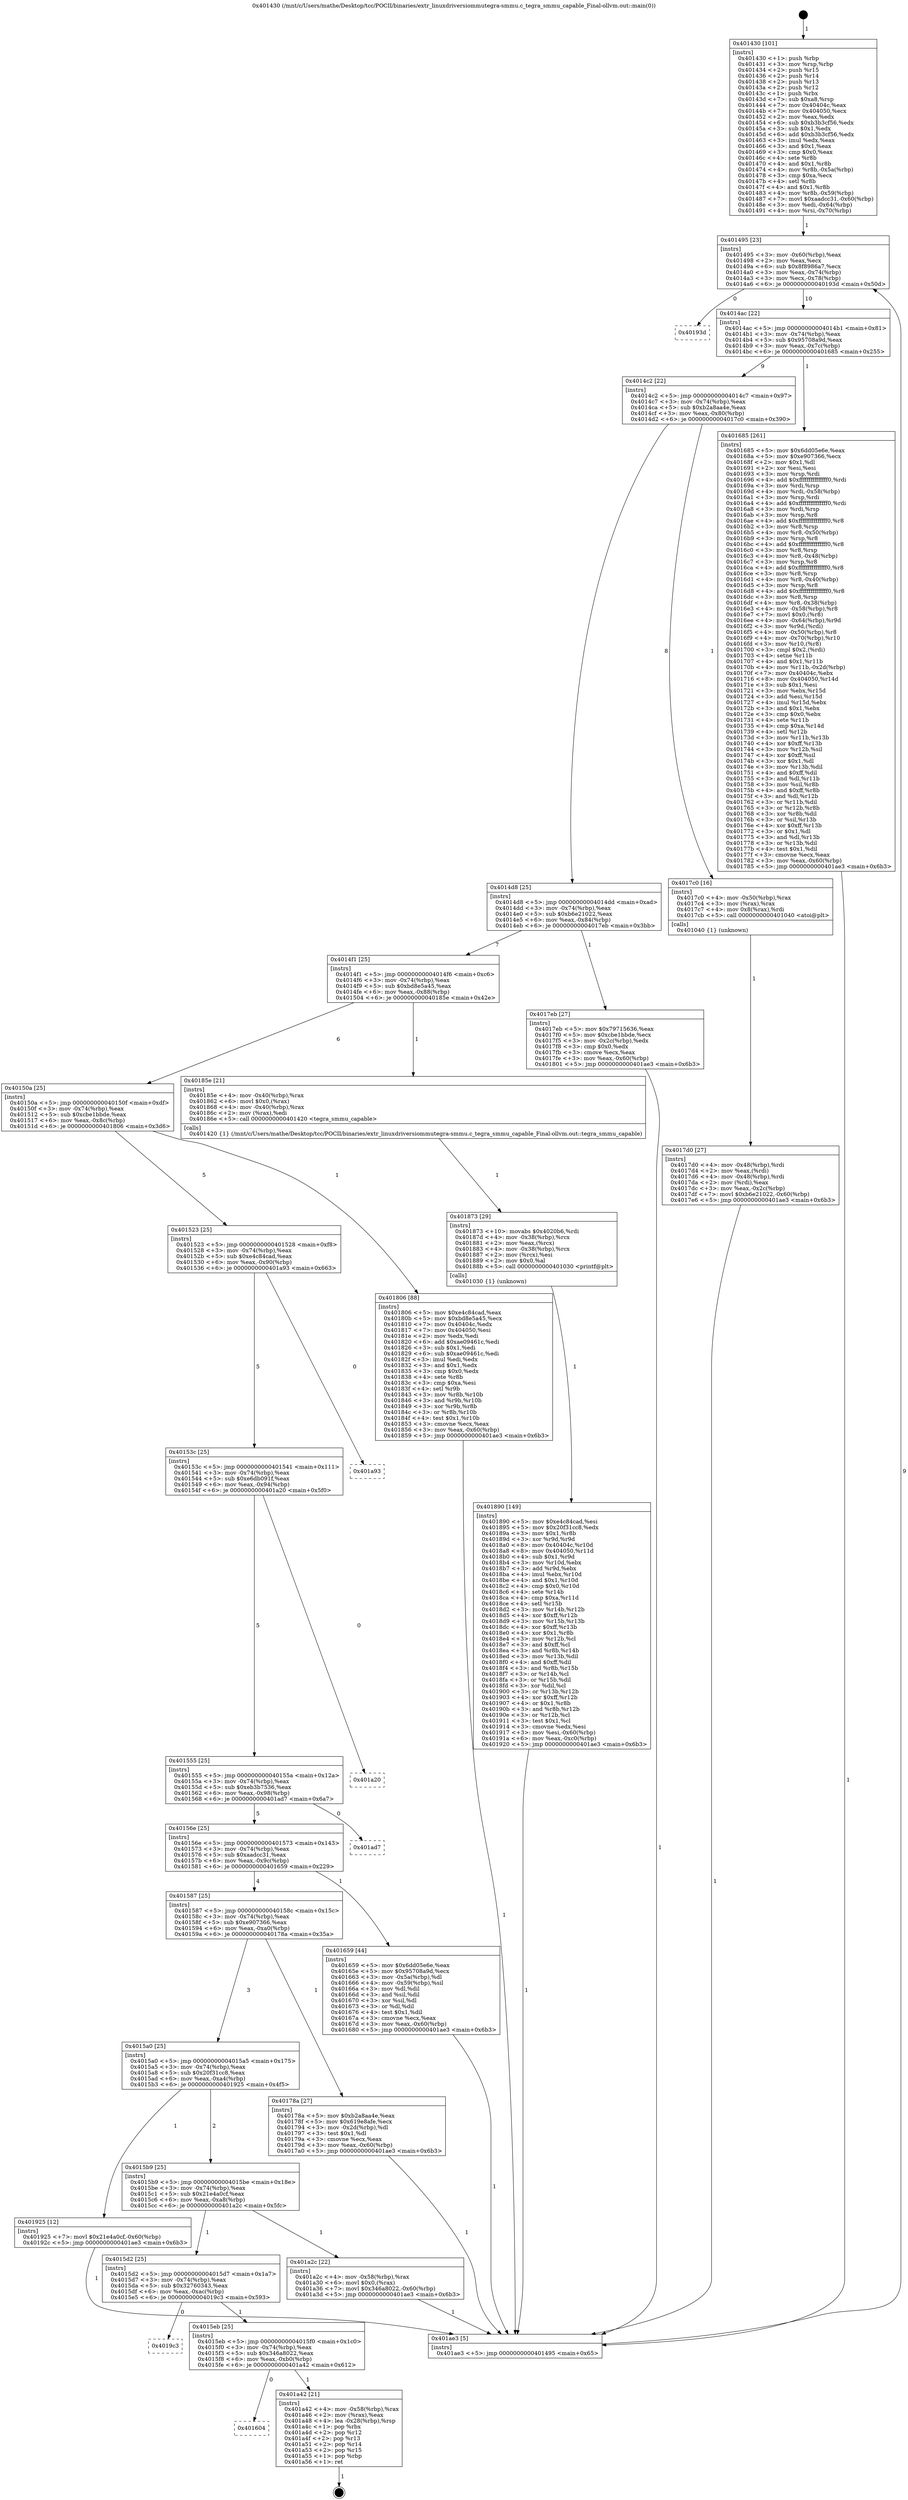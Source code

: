 digraph "0x401430" {
  label = "0x401430 (/mnt/c/Users/mathe/Desktop/tcc/POCII/binaries/extr_linuxdriversiommutegra-smmu.c_tegra_smmu_capable_Final-ollvm.out::main(0))"
  labelloc = "t"
  node[shape=record]

  Entry [label="",width=0.3,height=0.3,shape=circle,fillcolor=black,style=filled]
  "0x401495" [label="{
     0x401495 [23]\l
     | [instrs]\l
     &nbsp;&nbsp;0x401495 \<+3\>: mov -0x60(%rbp),%eax\l
     &nbsp;&nbsp;0x401498 \<+2\>: mov %eax,%ecx\l
     &nbsp;&nbsp;0x40149a \<+6\>: sub $0x8f8986a7,%ecx\l
     &nbsp;&nbsp;0x4014a0 \<+3\>: mov %eax,-0x74(%rbp)\l
     &nbsp;&nbsp;0x4014a3 \<+3\>: mov %ecx,-0x78(%rbp)\l
     &nbsp;&nbsp;0x4014a6 \<+6\>: je 000000000040193d \<main+0x50d\>\l
  }"]
  "0x40193d" [label="{
     0x40193d\l
  }", style=dashed]
  "0x4014ac" [label="{
     0x4014ac [22]\l
     | [instrs]\l
     &nbsp;&nbsp;0x4014ac \<+5\>: jmp 00000000004014b1 \<main+0x81\>\l
     &nbsp;&nbsp;0x4014b1 \<+3\>: mov -0x74(%rbp),%eax\l
     &nbsp;&nbsp;0x4014b4 \<+5\>: sub $0x95708a9d,%eax\l
     &nbsp;&nbsp;0x4014b9 \<+3\>: mov %eax,-0x7c(%rbp)\l
     &nbsp;&nbsp;0x4014bc \<+6\>: je 0000000000401685 \<main+0x255\>\l
  }"]
  Exit [label="",width=0.3,height=0.3,shape=circle,fillcolor=black,style=filled,peripheries=2]
  "0x401685" [label="{
     0x401685 [261]\l
     | [instrs]\l
     &nbsp;&nbsp;0x401685 \<+5\>: mov $0x6dd05e6e,%eax\l
     &nbsp;&nbsp;0x40168a \<+5\>: mov $0xe907366,%ecx\l
     &nbsp;&nbsp;0x40168f \<+2\>: mov $0x1,%dl\l
     &nbsp;&nbsp;0x401691 \<+2\>: xor %esi,%esi\l
     &nbsp;&nbsp;0x401693 \<+3\>: mov %rsp,%rdi\l
     &nbsp;&nbsp;0x401696 \<+4\>: add $0xfffffffffffffff0,%rdi\l
     &nbsp;&nbsp;0x40169a \<+3\>: mov %rdi,%rsp\l
     &nbsp;&nbsp;0x40169d \<+4\>: mov %rdi,-0x58(%rbp)\l
     &nbsp;&nbsp;0x4016a1 \<+3\>: mov %rsp,%rdi\l
     &nbsp;&nbsp;0x4016a4 \<+4\>: add $0xfffffffffffffff0,%rdi\l
     &nbsp;&nbsp;0x4016a8 \<+3\>: mov %rdi,%rsp\l
     &nbsp;&nbsp;0x4016ab \<+3\>: mov %rsp,%r8\l
     &nbsp;&nbsp;0x4016ae \<+4\>: add $0xfffffffffffffff0,%r8\l
     &nbsp;&nbsp;0x4016b2 \<+3\>: mov %r8,%rsp\l
     &nbsp;&nbsp;0x4016b5 \<+4\>: mov %r8,-0x50(%rbp)\l
     &nbsp;&nbsp;0x4016b9 \<+3\>: mov %rsp,%r8\l
     &nbsp;&nbsp;0x4016bc \<+4\>: add $0xfffffffffffffff0,%r8\l
     &nbsp;&nbsp;0x4016c0 \<+3\>: mov %r8,%rsp\l
     &nbsp;&nbsp;0x4016c3 \<+4\>: mov %r8,-0x48(%rbp)\l
     &nbsp;&nbsp;0x4016c7 \<+3\>: mov %rsp,%r8\l
     &nbsp;&nbsp;0x4016ca \<+4\>: add $0xfffffffffffffff0,%r8\l
     &nbsp;&nbsp;0x4016ce \<+3\>: mov %r8,%rsp\l
     &nbsp;&nbsp;0x4016d1 \<+4\>: mov %r8,-0x40(%rbp)\l
     &nbsp;&nbsp;0x4016d5 \<+3\>: mov %rsp,%r8\l
     &nbsp;&nbsp;0x4016d8 \<+4\>: add $0xfffffffffffffff0,%r8\l
     &nbsp;&nbsp;0x4016dc \<+3\>: mov %r8,%rsp\l
     &nbsp;&nbsp;0x4016df \<+4\>: mov %r8,-0x38(%rbp)\l
     &nbsp;&nbsp;0x4016e3 \<+4\>: mov -0x58(%rbp),%r8\l
     &nbsp;&nbsp;0x4016e7 \<+7\>: movl $0x0,(%r8)\l
     &nbsp;&nbsp;0x4016ee \<+4\>: mov -0x64(%rbp),%r9d\l
     &nbsp;&nbsp;0x4016f2 \<+3\>: mov %r9d,(%rdi)\l
     &nbsp;&nbsp;0x4016f5 \<+4\>: mov -0x50(%rbp),%r8\l
     &nbsp;&nbsp;0x4016f9 \<+4\>: mov -0x70(%rbp),%r10\l
     &nbsp;&nbsp;0x4016fd \<+3\>: mov %r10,(%r8)\l
     &nbsp;&nbsp;0x401700 \<+3\>: cmpl $0x2,(%rdi)\l
     &nbsp;&nbsp;0x401703 \<+4\>: setne %r11b\l
     &nbsp;&nbsp;0x401707 \<+4\>: and $0x1,%r11b\l
     &nbsp;&nbsp;0x40170b \<+4\>: mov %r11b,-0x2d(%rbp)\l
     &nbsp;&nbsp;0x40170f \<+7\>: mov 0x40404c,%ebx\l
     &nbsp;&nbsp;0x401716 \<+8\>: mov 0x404050,%r14d\l
     &nbsp;&nbsp;0x40171e \<+3\>: sub $0x1,%esi\l
     &nbsp;&nbsp;0x401721 \<+3\>: mov %ebx,%r15d\l
     &nbsp;&nbsp;0x401724 \<+3\>: add %esi,%r15d\l
     &nbsp;&nbsp;0x401727 \<+4\>: imul %r15d,%ebx\l
     &nbsp;&nbsp;0x40172b \<+3\>: and $0x1,%ebx\l
     &nbsp;&nbsp;0x40172e \<+3\>: cmp $0x0,%ebx\l
     &nbsp;&nbsp;0x401731 \<+4\>: sete %r11b\l
     &nbsp;&nbsp;0x401735 \<+4\>: cmp $0xa,%r14d\l
     &nbsp;&nbsp;0x401739 \<+4\>: setl %r12b\l
     &nbsp;&nbsp;0x40173d \<+3\>: mov %r11b,%r13b\l
     &nbsp;&nbsp;0x401740 \<+4\>: xor $0xff,%r13b\l
     &nbsp;&nbsp;0x401744 \<+3\>: mov %r12b,%sil\l
     &nbsp;&nbsp;0x401747 \<+4\>: xor $0xff,%sil\l
     &nbsp;&nbsp;0x40174b \<+3\>: xor $0x1,%dl\l
     &nbsp;&nbsp;0x40174e \<+3\>: mov %r13b,%dil\l
     &nbsp;&nbsp;0x401751 \<+4\>: and $0xff,%dil\l
     &nbsp;&nbsp;0x401755 \<+3\>: and %dl,%r11b\l
     &nbsp;&nbsp;0x401758 \<+3\>: mov %sil,%r8b\l
     &nbsp;&nbsp;0x40175b \<+4\>: and $0xff,%r8b\l
     &nbsp;&nbsp;0x40175f \<+3\>: and %dl,%r12b\l
     &nbsp;&nbsp;0x401762 \<+3\>: or %r11b,%dil\l
     &nbsp;&nbsp;0x401765 \<+3\>: or %r12b,%r8b\l
     &nbsp;&nbsp;0x401768 \<+3\>: xor %r8b,%dil\l
     &nbsp;&nbsp;0x40176b \<+3\>: or %sil,%r13b\l
     &nbsp;&nbsp;0x40176e \<+4\>: xor $0xff,%r13b\l
     &nbsp;&nbsp;0x401772 \<+3\>: or $0x1,%dl\l
     &nbsp;&nbsp;0x401775 \<+3\>: and %dl,%r13b\l
     &nbsp;&nbsp;0x401778 \<+3\>: or %r13b,%dil\l
     &nbsp;&nbsp;0x40177b \<+4\>: test $0x1,%dil\l
     &nbsp;&nbsp;0x40177f \<+3\>: cmovne %ecx,%eax\l
     &nbsp;&nbsp;0x401782 \<+3\>: mov %eax,-0x60(%rbp)\l
     &nbsp;&nbsp;0x401785 \<+5\>: jmp 0000000000401ae3 \<main+0x6b3\>\l
  }"]
  "0x4014c2" [label="{
     0x4014c2 [22]\l
     | [instrs]\l
     &nbsp;&nbsp;0x4014c2 \<+5\>: jmp 00000000004014c7 \<main+0x97\>\l
     &nbsp;&nbsp;0x4014c7 \<+3\>: mov -0x74(%rbp),%eax\l
     &nbsp;&nbsp;0x4014ca \<+5\>: sub $0xb2a8aa4e,%eax\l
     &nbsp;&nbsp;0x4014cf \<+3\>: mov %eax,-0x80(%rbp)\l
     &nbsp;&nbsp;0x4014d2 \<+6\>: je 00000000004017c0 \<main+0x390\>\l
  }"]
  "0x401604" [label="{
     0x401604\l
  }", style=dashed]
  "0x4017c0" [label="{
     0x4017c0 [16]\l
     | [instrs]\l
     &nbsp;&nbsp;0x4017c0 \<+4\>: mov -0x50(%rbp),%rax\l
     &nbsp;&nbsp;0x4017c4 \<+3\>: mov (%rax),%rax\l
     &nbsp;&nbsp;0x4017c7 \<+4\>: mov 0x8(%rax),%rdi\l
     &nbsp;&nbsp;0x4017cb \<+5\>: call 0000000000401040 \<atoi@plt\>\l
     | [calls]\l
     &nbsp;&nbsp;0x401040 \{1\} (unknown)\l
  }"]
  "0x4014d8" [label="{
     0x4014d8 [25]\l
     | [instrs]\l
     &nbsp;&nbsp;0x4014d8 \<+5\>: jmp 00000000004014dd \<main+0xad\>\l
     &nbsp;&nbsp;0x4014dd \<+3\>: mov -0x74(%rbp),%eax\l
     &nbsp;&nbsp;0x4014e0 \<+5\>: sub $0xb6e21022,%eax\l
     &nbsp;&nbsp;0x4014e5 \<+6\>: mov %eax,-0x84(%rbp)\l
     &nbsp;&nbsp;0x4014eb \<+6\>: je 00000000004017eb \<main+0x3bb\>\l
  }"]
  "0x401a42" [label="{
     0x401a42 [21]\l
     | [instrs]\l
     &nbsp;&nbsp;0x401a42 \<+4\>: mov -0x58(%rbp),%rax\l
     &nbsp;&nbsp;0x401a46 \<+2\>: mov (%rax),%eax\l
     &nbsp;&nbsp;0x401a48 \<+4\>: lea -0x28(%rbp),%rsp\l
     &nbsp;&nbsp;0x401a4c \<+1\>: pop %rbx\l
     &nbsp;&nbsp;0x401a4d \<+2\>: pop %r12\l
     &nbsp;&nbsp;0x401a4f \<+2\>: pop %r13\l
     &nbsp;&nbsp;0x401a51 \<+2\>: pop %r14\l
     &nbsp;&nbsp;0x401a53 \<+2\>: pop %r15\l
     &nbsp;&nbsp;0x401a55 \<+1\>: pop %rbp\l
     &nbsp;&nbsp;0x401a56 \<+1\>: ret\l
  }"]
  "0x4017eb" [label="{
     0x4017eb [27]\l
     | [instrs]\l
     &nbsp;&nbsp;0x4017eb \<+5\>: mov $0x79715636,%eax\l
     &nbsp;&nbsp;0x4017f0 \<+5\>: mov $0xcbe1bbde,%ecx\l
     &nbsp;&nbsp;0x4017f5 \<+3\>: mov -0x2c(%rbp),%edx\l
     &nbsp;&nbsp;0x4017f8 \<+3\>: cmp $0x0,%edx\l
     &nbsp;&nbsp;0x4017fb \<+3\>: cmove %ecx,%eax\l
     &nbsp;&nbsp;0x4017fe \<+3\>: mov %eax,-0x60(%rbp)\l
     &nbsp;&nbsp;0x401801 \<+5\>: jmp 0000000000401ae3 \<main+0x6b3\>\l
  }"]
  "0x4014f1" [label="{
     0x4014f1 [25]\l
     | [instrs]\l
     &nbsp;&nbsp;0x4014f1 \<+5\>: jmp 00000000004014f6 \<main+0xc6\>\l
     &nbsp;&nbsp;0x4014f6 \<+3\>: mov -0x74(%rbp),%eax\l
     &nbsp;&nbsp;0x4014f9 \<+5\>: sub $0xbd8e5a45,%eax\l
     &nbsp;&nbsp;0x4014fe \<+6\>: mov %eax,-0x88(%rbp)\l
     &nbsp;&nbsp;0x401504 \<+6\>: je 000000000040185e \<main+0x42e\>\l
  }"]
  "0x4015eb" [label="{
     0x4015eb [25]\l
     | [instrs]\l
     &nbsp;&nbsp;0x4015eb \<+5\>: jmp 00000000004015f0 \<main+0x1c0\>\l
     &nbsp;&nbsp;0x4015f0 \<+3\>: mov -0x74(%rbp),%eax\l
     &nbsp;&nbsp;0x4015f3 \<+5\>: sub $0x346a8022,%eax\l
     &nbsp;&nbsp;0x4015f8 \<+6\>: mov %eax,-0xb0(%rbp)\l
     &nbsp;&nbsp;0x4015fe \<+6\>: je 0000000000401a42 \<main+0x612\>\l
  }"]
  "0x40185e" [label="{
     0x40185e [21]\l
     | [instrs]\l
     &nbsp;&nbsp;0x40185e \<+4\>: mov -0x40(%rbp),%rax\l
     &nbsp;&nbsp;0x401862 \<+6\>: movl $0x0,(%rax)\l
     &nbsp;&nbsp;0x401868 \<+4\>: mov -0x40(%rbp),%rax\l
     &nbsp;&nbsp;0x40186c \<+2\>: mov (%rax),%edi\l
     &nbsp;&nbsp;0x40186e \<+5\>: call 0000000000401420 \<tegra_smmu_capable\>\l
     | [calls]\l
     &nbsp;&nbsp;0x401420 \{1\} (/mnt/c/Users/mathe/Desktop/tcc/POCII/binaries/extr_linuxdriversiommutegra-smmu.c_tegra_smmu_capable_Final-ollvm.out::tegra_smmu_capable)\l
  }"]
  "0x40150a" [label="{
     0x40150a [25]\l
     | [instrs]\l
     &nbsp;&nbsp;0x40150a \<+5\>: jmp 000000000040150f \<main+0xdf\>\l
     &nbsp;&nbsp;0x40150f \<+3\>: mov -0x74(%rbp),%eax\l
     &nbsp;&nbsp;0x401512 \<+5\>: sub $0xcbe1bbde,%eax\l
     &nbsp;&nbsp;0x401517 \<+6\>: mov %eax,-0x8c(%rbp)\l
     &nbsp;&nbsp;0x40151d \<+6\>: je 0000000000401806 \<main+0x3d6\>\l
  }"]
  "0x4019c3" [label="{
     0x4019c3\l
  }", style=dashed]
  "0x401806" [label="{
     0x401806 [88]\l
     | [instrs]\l
     &nbsp;&nbsp;0x401806 \<+5\>: mov $0xe4c84cad,%eax\l
     &nbsp;&nbsp;0x40180b \<+5\>: mov $0xbd8e5a45,%ecx\l
     &nbsp;&nbsp;0x401810 \<+7\>: mov 0x40404c,%edx\l
     &nbsp;&nbsp;0x401817 \<+7\>: mov 0x404050,%esi\l
     &nbsp;&nbsp;0x40181e \<+2\>: mov %edx,%edi\l
     &nbsp;&nbsp;0x401820 \<+6\>: add $0xae09461c,%edi\l
     &nbsp;&nbsp;0x401826 \<+3\>: sub $0x1,%edi\l
     &nbsp;&nbsp;0x401829 \<+6\>: sub $0xae09461c,%edi\l
     &nbsp;&nbsp;0x40182f \<+3\>: imul %edi,%edx\l
     &nbsp;&nbsp;0x401832 \<+3\>: and $0x1,%edx\l
     &nbsp;&nbsp;0x401835 \<+3\>: cmp $0x0,%edx\l
     &nbsp;&nbsp;0x401838 \<+4\>: sete %r8b\l
     &nbsp;&nbsp;0x40183c \<+3\>: cmp $0xa,%esi\l
     &nbsp;&nbsp;0x40183f \<+4\>: setl %r9b\l
     &nbsp;&nbsp;0x401843 \<+3\>: mov %r8b,%r10b\l
     &nbsp;&nbsp;0x401846 \<+3\>: and %r9b,%r10b\l
     &nbsp;&nbsp;0x401849 \<+3\>: xor %r9b,%r8b\l
     &nbsp;&nbsp;0x40184c \<+3\>: or %r8b,%r10b\l
     &nbsp;&nbsp;0x40184f \<+4\>: test $0x1,%r10b\l
     &nbsp;&nbsp;0x401853 \<+3\>: cmovne %ecx,%eax\l
     &nbsp;&nbsp;0x401856 \<+3\>: mov %eax,-0x60(%rbp)\l
     &nbsp;&nbsp;0x401859 \<+5\>: jmp 0000000000401ae3 \<main+0x6b3\>\l
  }"]
  "0x401523" [label="{
     0x401523 [25]\l
     | [instrs]\l
     &nbsp;&nbsp;0x401523 \<+5\>: jmp 0000000000401528 \<main+0xf8\>\l
     &nbsp;&nbsp;0x401528 \<+3\>: mov -0x74(%rbp),%eax\l
     &nbsp;&nbsp;0x40152b \<+5\>: sub $0xe4c84cad,%eax\l
     &nbsp;&nbsp;0x401530 \<+6\>: mov %eax,-0x90(%rbp)\l
     &nbsp;&nbsp;0x401536 \<+6\>: je 0000000000401a93 \<main+0x663\>\l
  }"]
  "0x4015d2" [label="{
     0x4015d2 [25]\l
     | [instrs]\l
     &nbsp;&nbsp;0x4015d2 \<+5\>: jmp 00000000004015d7 \<main+0x1a7\>\l
     &nbsp;&nbsp;0x4015d7 \<+3\>: mov -0x74(%rbp),%eax\l
     &nbsp;&nbsp;0x4015da \<+5\>: sub $0x32760343,%eax\l
     &nbsp;&nbsp;0x4015df \<+6\>: mov %eax,-0xac(%rbp)\l
     &nbsp;&nbsp;0x4015e5 \<+6\>: je 00000000004019c3 \<main+0x593\>\l
  }"]
  "0x401a93" [label="{
     0x401a93\l
  }", style=dashed]
  "0x40153c" [label="{
     0x40153c [25]\l
     | [instrs]\l
     &nbsp;&nbsp;0x40153c \<+5\>: jmp 0000000000401541 \<main+0x111\>\l
     &nbsp;&nbsp;0x401541 \<+3\>: mov -0x74(%rbp),%eax\l
     &nbsp;&nbsp;0x401544 \<+5\>: sub $0xe6db091f,%eax\l
     &nbsp;&nbsp;0x401549 \<+6\>: mov %eax,-0x94(%rbp)\l
     &nbsp;&nbsp;0x40154f \<+6\>: je 0000000000401a20 \<main+0x5f0\>\l
  }"]
  "0x401a2c" [label="{
     0x401a2c [22]\l
     | [instrs]\l
     &nbsp;&nbsp;0x401a2c \<+4\>: mov -0x58(%rbp),%rax\l
     &nbsp;&nbsp;0x401a30 \<+6\>: movl $0x0,(%rax)\l
     &nbsp;&nbsp;0x401a36 \<+7\>: movl $0x346a8022,-0x60(%rbp)\l
     &nbsp;&nbsp;0x401a3d \<+5\>: jmp 0000000000401ae3 \<main+0x6b3\>\l
  }"]
  "0x401a20" [label="{
     0x401a20\l
  }", style=dashed]
  "0x401555" [label="{
     0x401555 [25]\l
     | [instrs]\l
     &nbsp;&nbsp;0x401555 \<+5\>: jmp 000000000040155a \<main+0x12a\>\l
     &nbsp;&nbsp;0x40155a \<+3\>: mov -0x74(%rbp),%eax\l
     &nbsp;&nbsp;0x40155d \<+5\>: sub $0xeb3b7536,%eax\l
     &nbsp;&nbsp;0x401562 \<+6\>: mov %eax,-0x98(%rbp)\l
     &nbsp;&nbsp;0x401568 \<+6\>: je 0000000000401ad7 \<main+0x6a7\>\l
  }"]
  "0x4015b9" [label="{
     0x4015b9 [25]\l
     | [instrs]\l
     &nbsp;&nbsp;0x4015b9 \<+5\>: jmp 00000000004015be \<main+0x18e\>\l
     &nbsp;&nbsp;0x4015be \<+3\>: mov -0x74(%rbp),%eax\l
     &nbsp;&nbsp;0x4015c1 \<+5\>: sub $0x21e4a0cf,%eax\l
     &nbsp;&nbsp;0x4015c6 \<+6\>: mov %eax,-0xa8(%rbp)\l
     &nbsp;&nbsp;0x4015cc \<+6\>: je 0000000000401a2c \<main+0x5fc\>\l
  }"]
  "0x401ad7" [label="{
     0x401ad7\l
  }", style=dashed]
  "0x40156e" [label="{
     0x40156e [25]\l
     | [instrs]\l
     &nbsp;&nbsp;0x40156e \<+5\>: jmp 0000000000401573 \<main+0x143\>\l
     &nbsp;&nbsp;0x401573 \<+3\>: mov -0x74(%rbp),%eax\l
     &nbsp;&nbsp;0x401576 \<+5\>: sub $0xaadcc31,%eax\l
     &nbsp;&nbsp;0x40157b \<+6\>: mov %eax,-0x9c(%rbp)\l
     &nbsp;&nbsp;0x401581 \<+6\>: je 0000000000401659 \<main+0x229\>\l
  }"]
  "0x401925" [label="{
     0x401925 [12]\l
     | [instrs]\l
     &nbsp;&nbsp;0x401925 \<+7\>: movl $0x21e4a0cf,-0x60(%rbp)\l
     &nbsp;&nbsp;0x40192c \<+5\>: jmp 0000000000401ae3 \<main+0x6b3\>\l
  }"]
  "0x401659" [label="{
     0x401659 [44]\l
     | [instrs]\l
     &nbsp;&nbsp;0x401659 \<+5\>: mov $0x6dd05e6e,%eax\l
     &nbsp;&nbsp;0x40165e \<+5\>: mov $0x95708a9d,%ecx\l
     &nbsp;&nbsp;0x401663 \<+3\>: mov -0x5a(%rbp),%dl\l
     &nbsp;&nbsp;0x401666 \<+4\>: mov -0x59(%rbp),%sil\l
     &nbsp;&nbsp;0x40166a \<+3\>: mov %dl,%dil\l
     &nbsp;&nbsp;0x40166d \<+3\>: and %sil,%dil\l
     &nbsp;&nbsp;0x401670 \<+3\>: xor %sil,%dl\l
     &nbsp;&nbsp;0x401673 \<+3\>: or %dl,%dil\l
     &nbsp;&nbsp;0x401676 \<+4\>: test $0x1,%dil\l
     &nbsp;&nbsp;0x40167a \<+3\>: cmovne %ecx,%eax\l
     &nbsp;&nbsp;0x40167d \<+3\>: mov %eax,-0x60(%rbp)\l
     &nbsp;&nbsp;0x401680 \<+5\>: jmp 0000000000401ae3 \<main+0x6b3\>\l
  }"]
  "0x401587" [label="{
     0x401587 [25]\l
     | [instrs]\l
     &nbsp;&nbsp;0x401587 \<+5\>: jmp 000000000040158c \<main+0x15c\>\l
     &nbsp;&nbsp;0x40158c \<+3\>: mov -0x74(%rbp),%eax\l
     &nbsp;&nbsp;0x40158f \<+5\>: sub $0xe907366,%eax\l
     &nbsp;&nbsp;0x401594 \<+6\>: mov %eax,-0xa0(%rbp)\l
     &nbsp;&nbsp;0x40159a \<+6\>: je 000000000040178a \<main+0x35a\>\l
  }"]
  "0x401ae3" [label="{
     0x401ae3 [5]\l
     | [instrs]\l
     &nbsp;&nbsp;0x401ae3 \<+5\>: jmp 0000000000401495 \<main+0x65\>\l
  }"]
  "0x401430" [label="{
     0x401430 [101]\l
     | [instrs]\l
     &nbsp;&nbsp;0x401430 \<+1\>: push %rbp\l
     &nbsp;&nbsp;0x401431 \<+3\>: mov %rsp,%rbp\l
     &nbsp;&nbsp;0x401434 \<+2\>: push %r15\l
     &nbsp;&nbsp;0x401436 \<+2\>: push %r14\l
     &nbsp;&nbsp;0x401438 \<+2\>: push %r13\l
     &nbsp;&nbsp;0x40143a \<+2\>: push %r12\l
     &nbsp;&nbsp;0x40143c \<+1\>: push %rbx\l
     &nbsp;&nbsp;0x40143d \<+7\>: sub $0xa8,%rsp\l
     &nbsp;&nbsp;0x401444 \<+7\>: mov 0x40404c,%eax\l
     &nbsp;&nbsp;0x40144b \<+7\>: mov 0x404050,%ecx\l
     &nbsp;&nbsp;0x401452 \<+2\>: mov %eax,%edx\l
     &nbsp;&nbsp;0x401454 \<+6\>: sub $0xb3b3cf56,%edx\l
     &nbsp;&nbsp;0x40145a \<+3\>: sub $0x1,%edx\l
     &nbsp;&nbsp;0x40145d \<+6\>: add $0xb3b3cf56,%edx\l
     &nbsp;&nbsp;0x401463 \<+3\>: imul %edx,%eax\l
     &nbsp;&nbsp;0x401466 \<+3\>: and $0x1,%eax\l
     &nbsp;&nbsp;0x401469 \<+3\>: cmp $0x0,%eax\l
     &nbsp;&nbsp;0x40146c \<+4\>: sete %r8b\l
     &nbsp;&nbsp;0x401470 \<+4\>: and $0x1,%r8b\l
     &nbsp;&nbsp;0x401474 \<+4\>: mov %r8b,-0x5a(%rbp)\l
     &nbsp;&nbsp;0x401478 \<+3\>: cmp $0xa,%ecx\l
     &nbsp;&nbsp;0x40147b \<+4\>: setl %r8b\l
     &nbsp;&nbsp;0x40147f \<+4\>: and $0x1,%r8b\l
     &nbsp;&nbsp;0x401483 \<+4\>: mov %r8b,-0x59(%rbp)\l
     &nbsp;&nbsp;0x401487 \<+7\>: movl $0xaadcc31,-0x60(%rbp)\l
     &nbsp;&nbsp;0x40148e \<+3\>: mov %edi,-0x64(%rbp)\l
     &nbsp;&nbsp;0x401491 \<+4\>: mov %rsi,-0x70(%rbp)\l
  }"]
  "0x401890" [label="{
     0x401890 [149]\l
     | [instrs]\l
     &nbsp;&nbsp;0x401890 \<+5\>: mov $0xe4c84cad,%esi\l
     &nbsp;&nbsp;0x401895 \<+5\>: mov $0x20f31cc8,%edx\l
     &nbsp;&nbsp;0x40189a \<+3\>: mov $0x1,%r8b\l
     &nbsp;&nbsp;0x40189d \<+3\>: xor %r9d,%r9d\l
     &nbsp;&nbsp;0x4018a0 \<+8\>: mov 0x40404c,%r10d\l
     &nbsp;&nbsp;0x4018a8 \<+8\>: mov 0x404050,%r11d\l
     &nbsp;&nbsp;0x4018b0 \<+4\>: sub $0x1,%r9d\l
     &nbsp;&nbsp;0x4018b4 \<+3\>: mov %r10d,%ebx\l
     &nbsp;&nbsp;0x4018b7 \<+3\>: add %r9d,%ebx\l
     &nbsp;&nbsp;0x4018ba \<+4\>: imul %ebx,%r10d\l
     &nbsp;&nbsp;0x4018be \<+4\>: and $0x1,%r10d\l
     &nbsp;&nbsp;0x4018c2 \<+4\>: cmp $0x0,%r10d\l
     &nbsp;&nbsp;0x4018c6 \<+4\>: sete %r14b\l
     &nbsp;&nbsp;0x4018ca \<+4\>: cmp $0xa,%r11d\l
     &nbsp;&nbsp;0x4018ce \<+4\>: setl %r15b\l
     &nbsp;&nbsp;0x4018d2 \<+3\>: mov %r14b,%r12b\l
     &nbsp;&nbsp;0x4018d5 \<+4\>: xor $0xff,%r12b\l
     &nbsp;&nbsp;0x4018d9 \<+3\>: mov %r15b,%r13b\l
     &nbsp;&nbsp;0x4018dc \<+4\>: xor $0xff,%r13b\l
     &nbsp;&nbsp;0x4018e0 \<+4\>: xor $0x1,%r8b\l
     &nbsp;&nbsp;0x4018e4 \<+3\>: mov %r12b,%cl\l
     &nbsp;&nbsp;0x4018e7 \<+3\>: and $0xff,%cl\l
     &nbsp;&nbsp;0x4018ea \<+3\>: and %r8b,%r14b\l
     &nbsp;&nbsp;0x4018ed \<+3\>: mov %r13b,%dil\l
     &nbsp;&nbsp;0x4018f0 \<+4\>: and $0xff,%dil\l
     &nbsp;&nbsp;0x4018f4 \<+3\>: and %r8b,%r15b\l
     &nbsp;&nbsp;0x4018f7 \<+3\>: or %r14b,%cl\l
     &nbsp;&nbsp;0x4018fa \<+3\>: or %r15b,%dil\l
     &nbsp;&nbsp;0x4018fd \<+3\>: xor %dil,%cl\l
     &nbsp;&nbsp;0x401900 \<+3\>: or %r13b,%r12b\l
     &nbsp;&nbsp;0x401903 \<+4\>: xor $0xff,%r12b\l
     &nbsp;&nbsp;0x401907 \<+4\>: or $0x1,%r8b\l
     &nbsp;&nbsp;0x40190b \<+3\>: and %r8b,%r12b\l
     &nbsp;&nbsp;0x40190e \<+3\>: or %r12b,%cl\l
     &nbsp;&nbsp;0x401911 \<+3\>: test $0x1,%cl\l
     &nbsp;&nbsp;0x401914 \<+3\>: cmovne %edx,%esi\l
     &nbsp;&nbsp;0x401917 \<+3\>: mov %esi,-0x60(%rbp)\l
     &nbsp;&nbsp;0x40191a \<+6\>: mov %eax,-0xc0(%rbp)\l
     &nbsp;&nbsp;0x401920 \<+5\>: jmp 0000000000401ae3 \<main+0x6b3\>\l
  }"]
  "0x401873" [label="{
     0x401873 [29]\l
     | [instrs]\l
     &nbsp;&nbsp;0x401873 \<+10\>: movabs $0x4020b6,%rdi\l
     &nbsp;&nbsp;0x40187d \<+4\>: mov -0x38(%rbp),%rcx\l
     &nbsp;&nbsp;0x401881 \<+2\>: mov %eax,(%rcx)\l
     &nbsp;&nbsp;0x401883 \<+4\>: mov -0x38(%rbp),%rcx\l
     &nbsp;&nbsp;0x401887 \<+2\>: mov (%rcx),%esi\l
     &nbsp;&nbsp;0x401889 \<+2\>: mov $0x0,%al\l
     &nbsp;&nbsp;0x40188b \<+5\>: call 0000000000401030 \<printf@plt\>\l
     | [calls]\l
     &nbsp;&nbsp;0x401030 \{1\} (unknown)\l
  }"]
  "0x40178a" [label="{
     0x40178a [27]\l
     | [instrs]\l
     &nbsp;&nbsp;0x40178a \<+5\>: mov $0xb2a8aa4e,%eax\l
     &nbsp;&nbsp;0x40178f \<+5\>: mov $0x619e8afe,%ecx\l
     &nbsp;&nbsp;0x401794 \<+3\>: mov -0x2d(%rbp),%dl\l
     &nbsp;&nbsp;0x401797 \<+3\>: test $0x1,%dl\l
     &nbsp;&nbsp;0x40179a \<+3\>: cmovne %ecx,%eax\l
     &nbsp;&nbsp;0x40179d \<+3\>: mov %eax,-0x60(%rbp)\l
     &nbsp;&nbsp;0x4017a0 \<+5\>: jmp 0000000000401ae3 \<main+0x6b3\>\l
  }"]
  "0x4015a0" [label="{
     0x4015a0 [25]\l
     | [instrs]\l
     &nbsp;&nbsp;0x4015a0 \<+5\>: jmp 00000000004015a5 \<main+0x175\>\l
     &nbsp;&nbsp;0x4015a5 \<+3\>: mov -0x74(%rbp),%eax\l
     &nbsp;&nbsp;0x4015a8 \<+5\>: sub $0x20f31cc8,%eax\l
     &nbsp;&nbsp;0x4015ad \<+6\>: mov %eax,-0xa4(%rbp)\l
     &nbsp;&nbsp;0x4015b3 \<+6\>: je 0000000000401925 \<main+0x4f5\>\l
  }"]
  "0x4017d0" [label="{
     0x4017d0 [27]\l
     | [instrs]\l
     &nbsp;&nbsp;0x4017d0 \<+4\>: mov -0x48(%rbp),%rdi\l
     &nbsp;&nbsp;0x4017d4 \<+2\>: mov %eax,(%rdi)\l
     &nbsp;&nbsp;0x4017d6 \<+4\>: mov -0x48(%rbp),%rdi\l
     &nbsp;&nbsp;0x4017da \<+2\>: mov (%rdi),%eax\l
     &nbsp;&nbsp;0x4017dc \<+3\>: mov %eax,-0x2c(%rbp)\l
     &nbsp;&nbsp;0x4017df \<+7\>: movl $0xb6e21022,-0x60(%rbp)\l
     &nbsp;&nbsp;0x4017e6 \<+5\>: jmp 0000000000401ae3 \<main+0x6b3\>\l
  }"]
  Entry -> "0x401430" [label=" 1"]
  "0x401495" -> "0x40193d" [label=" 0"]
  "0x401495" -> "0x4014ac" [label=" 10"]
  "0x401a42" -> Exit [label=" 1"]
  "0x4014ac" -> "0x401685" [label=" 1"]
  "0x4014ac" -> "0x4014c2" [label=" 9"]
  "0x4015eb" -> "0x401604" [label=" 0"]
  "0x4014c2" -> "0x4017c0" [label=" 1"]
  "0x4014c2" -> "0x4014d8" [label=" 8"]
  "0x4015eb" -> "0x401a42" [label=" 1"]
  "0x4014d8" -> "0x4017eb" [label=" 1"]
  "0x4014d8" -> "0x4014f1" [label=" 7"]
  "0x4015d2" -> "0x4015eb" [label=" 1"]
  "0x4014f1" -> "0x40185e" [label=" 1"]
  "0x4014f1" -> "0x40150a" [label=" 6"]
  "0x4015d2" -> "0x4019c3" [label=" 0"]
  "0x40150a" -> "0x401806" [label=" 1"]
  "0x40150a" -> "0x401523" [label=" 5"]
  "0x401a2c" -> "0x401ae3" [label=" 1"]
  "0x401523" -> "0x401a93" [label=" 0"]
  "0x401523" -> "0x40153c" [label=" 5"]
  "0x4015b9" -> "0x4015d2" [label=" 1"]
  "0x40153c" -> "0x401a20" [label=" 0"]
  "0x40153c" -> "0x401555" [label=" 5"]
  "0x4015b9" -> "0x401a2c" [label=" 1"]
  "0x401555" -> "0x401ad7" [label=" 0"]
  "0x401555" -> "0x40156e" [label=" 5"]
  "0x401925" -> "0x401ae3" [label=" 1"]
  "0x40156e" -> "0x401659" [label=" 1"]
  "0x40156e" -> "0x401587" [label=" 4"]
  "0x401659" -> "0x401ae3" [label=" 1"]
  "0x401430" -> "0x401495" [label=" 1"]
  "0x401ae3" -> "0x401495" [label=" 9"]
  "0x4015a0" -> "0x4015b9" [label=" 2"]
  "0x401685" -> "0x401ae3" [label=" 1"]
  "0x4015a0" -> "0x401925" [label=" 1"]
  "0x401587" -> "0x40178a" [label=" 1"]
  "0x401587" -> "0x4015a0" [label=" 3"]
  "0x40178a" -> "0x401ae3" [label=" 1"]
  "0x4017c0" -> "0x4017d0" [label=" 1"]
  "0x4017d0" -> "0x401ae3" [label=" 1"]
  "0x4017eb" -> "0x401ae3" [label=" 1"]
  "0x401806" -> "0x401ae3" [label=" 1"]
  "0x40185e" -> "0x401873" [label=" 1"]
  "0x401873" -> "0x401890" [label=" 1"]
  "0x401890" -> "0x401ae3" [label=" 1"]
}
